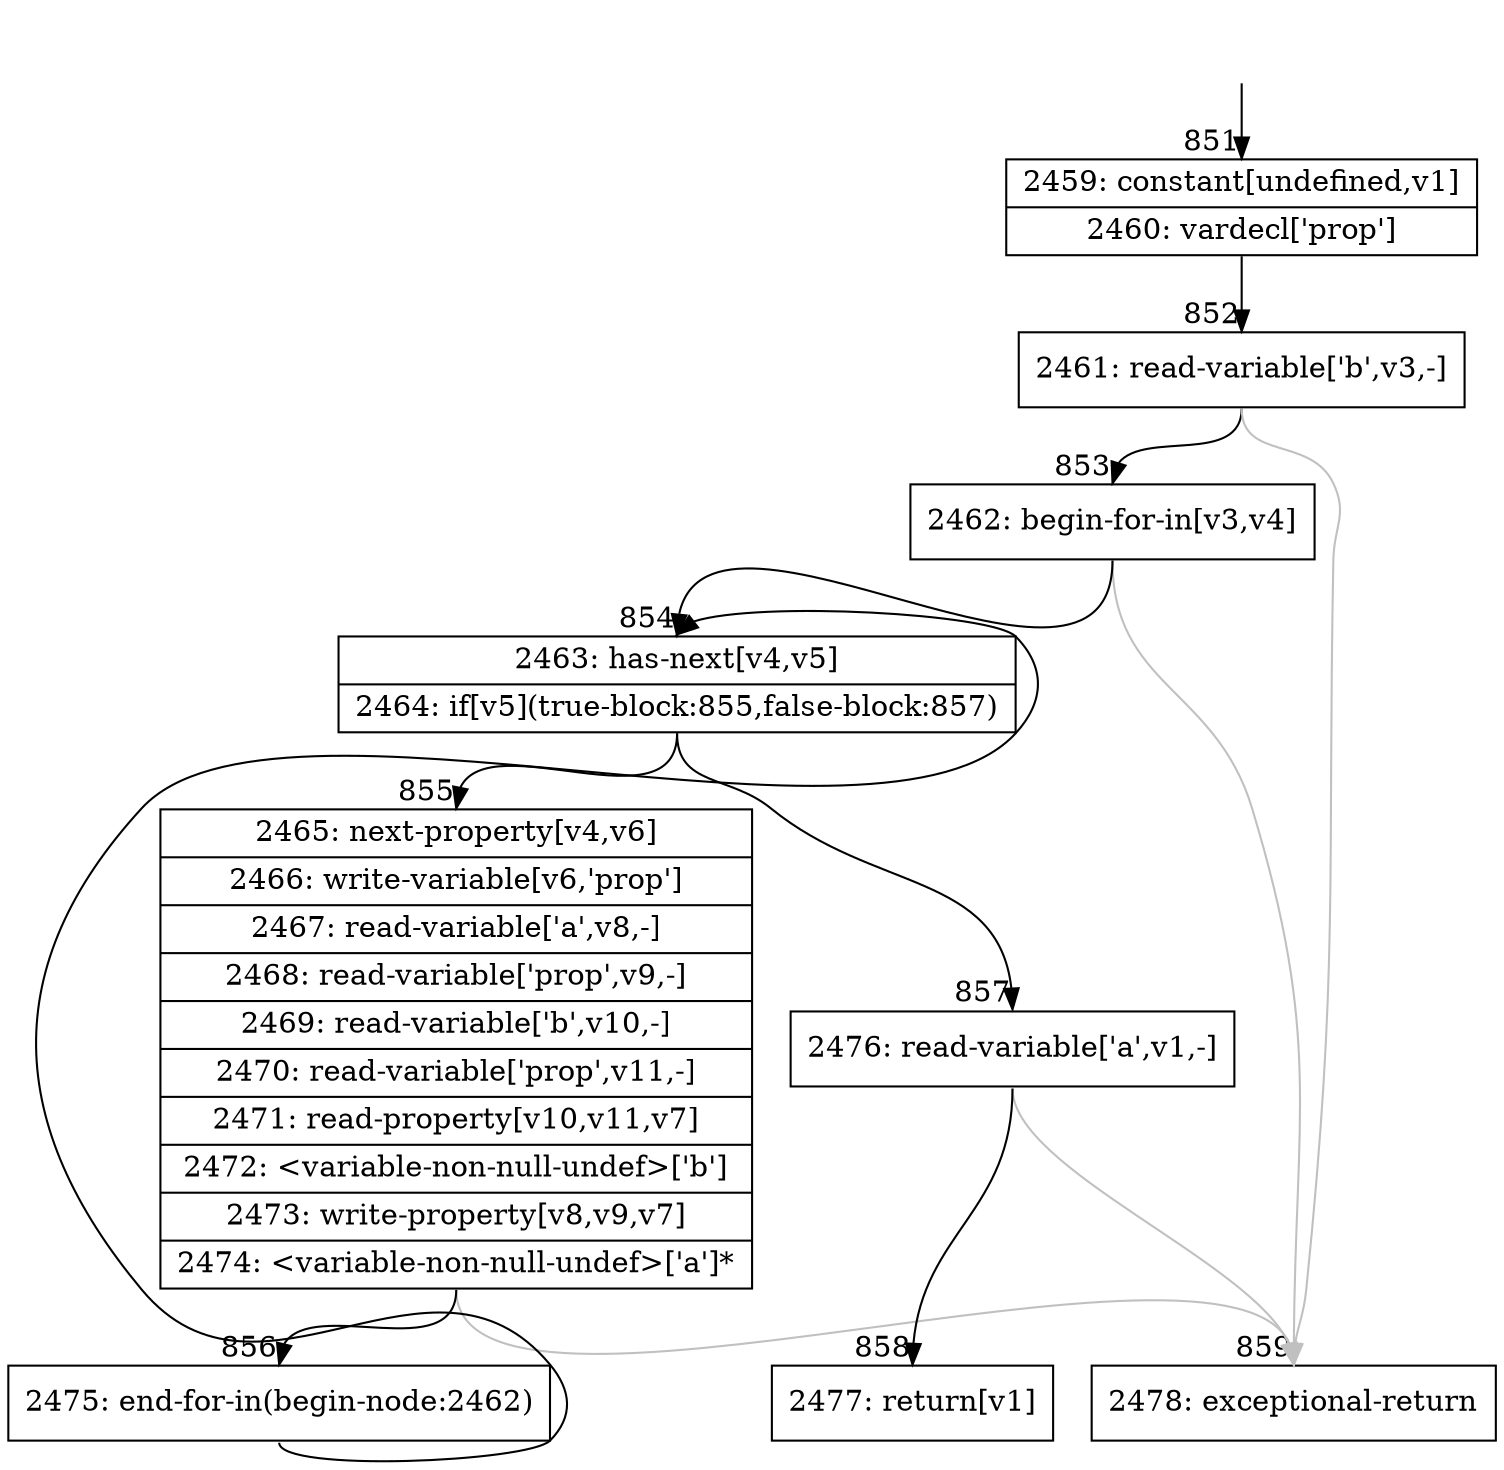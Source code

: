 digraph {
rankdir="TD"
BB_entry76[shape=none,label=""];
BB_entry76 -> BB851 [tailport=s, headport=n, headlabel="    851"]
BB851 [shape=record label="{2459: constant[undefined,v1]|2460: vardecl['prop']}" ] 
BB851 -> BB852 [tailport=s, headport=n, headlabel="      852"]
BB852 [shape=record label="{2461: read-variable['b',v3,-]}" ] 
BB852 -> BB853 [tailport=s, headport=n, headlabel="      853"]
BB852 -> BB859 [tailport=s, headport=n, color=gray, headlabel="      859"]
BB853 [shape=record label="{2462: begin-for-in[v3,v4]}" ] 
BB853 -> BB854 [tailport=s, headport=n, headlabel="      854"]
BB853 -> BB859 [tailport=s, headport=n, color=gray]
BB854 [shape=record label="{2463: has-next[v4,v5]|2464: if[v5](true-block:855,false-block:857)}" ] 
BB854 -> BB855 [tailport=s, headport=n, headlabel="      855"]
BB854 -> BB857 [tailport=s, headport=n, headlabel="      857"]
BB855 [shape=record label="{2465: next-property[v4,v6]|2466: write-variable[v6,'prop']|2467: read-variable['a',v8,-]|2468: read-variable['prop',v9,-]|2469: read-variable['b',v10,-]|2470: read-variable['prop',v11,-]|2471: read-property[v10,v11,v7]|2472: \<variable-non-null-undef\>['b']|2473: write-property[v8,v9,v7]|2474: \<variable-non-null-undef\>['a']*}" ] 
BB855 -> BB856 [tailport=s, headport=n, headlabel="      856"]
BB855 -> BB859 [tailport=s, headport=n, color=gray]
BB856 [shape=record label="{2475: end-for-in(begin-node:2462)}" ] 
BB856 -> BB854 [tailport=s, headport=n]
BB857 [shape=record label="{2476: read-variable['a',v1,-]}" ] 
BB857 -> BB858 [tailport=s, headport=n, headlabel="      858"]
BB857 -> BB859 [tailport=s, headport=n, color=gray]
BB858 [shape=record label="{2477: return[v1]}" ] 
BB859 [shape=record label="{2478: exceptional-return}" ] 
//#$~ 1252
}
